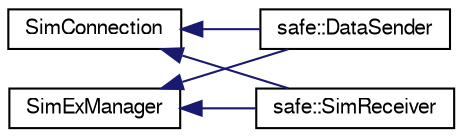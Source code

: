 digraph "Graphical Class Hierarchy"
{
  bgcolor="transparent";
  edge [fontname="FreeSans",fontsize="10",labelfontname="FreeSans",labelfontsize="10"];
  node [fontname="FreeSans",fontsize="10",shape=record];
  rankdir="LR";
  Node1 [label="SimConnection",height=0.2,width=0.4,color="black",URL="$classSimConnection.html"];
  Node1 -> Node2 [dir="back",color="midnightblue",fontsize="10",style="solid",fontname="FreeSans"];
  Node2 [label="safe::DataSender",height=0.2,width=0.4,color="black",URL="$classsafe_1_1DataSender.html"];
  Node1 -> Node3 [dir="back",color="midnightblue",fontsize="10",style="solid",fontname="FreeSans"];
  Node3 [label="safe::SimReceiver",height=0.2,width=0.4,color="black",URL="$classsafe_1_1SimReceiver.html",tooltip="Allow to retrieve data from the simulator You have to implement ISimListener in order to receive data..."];
  Node4 [label="SimExManager",height=0.2,width=0.4,color="black",URL="$classSimExManager.html"];
  Node4 -> Node2 [dir="back",color="midnightblue",fontsize="10",style="solid",fontname="FreeSans"];
  Node4 -> Node3 [dir="back",color="midnightblue",fontsize="10",style="solid",fontname="FreeSans"];
}
